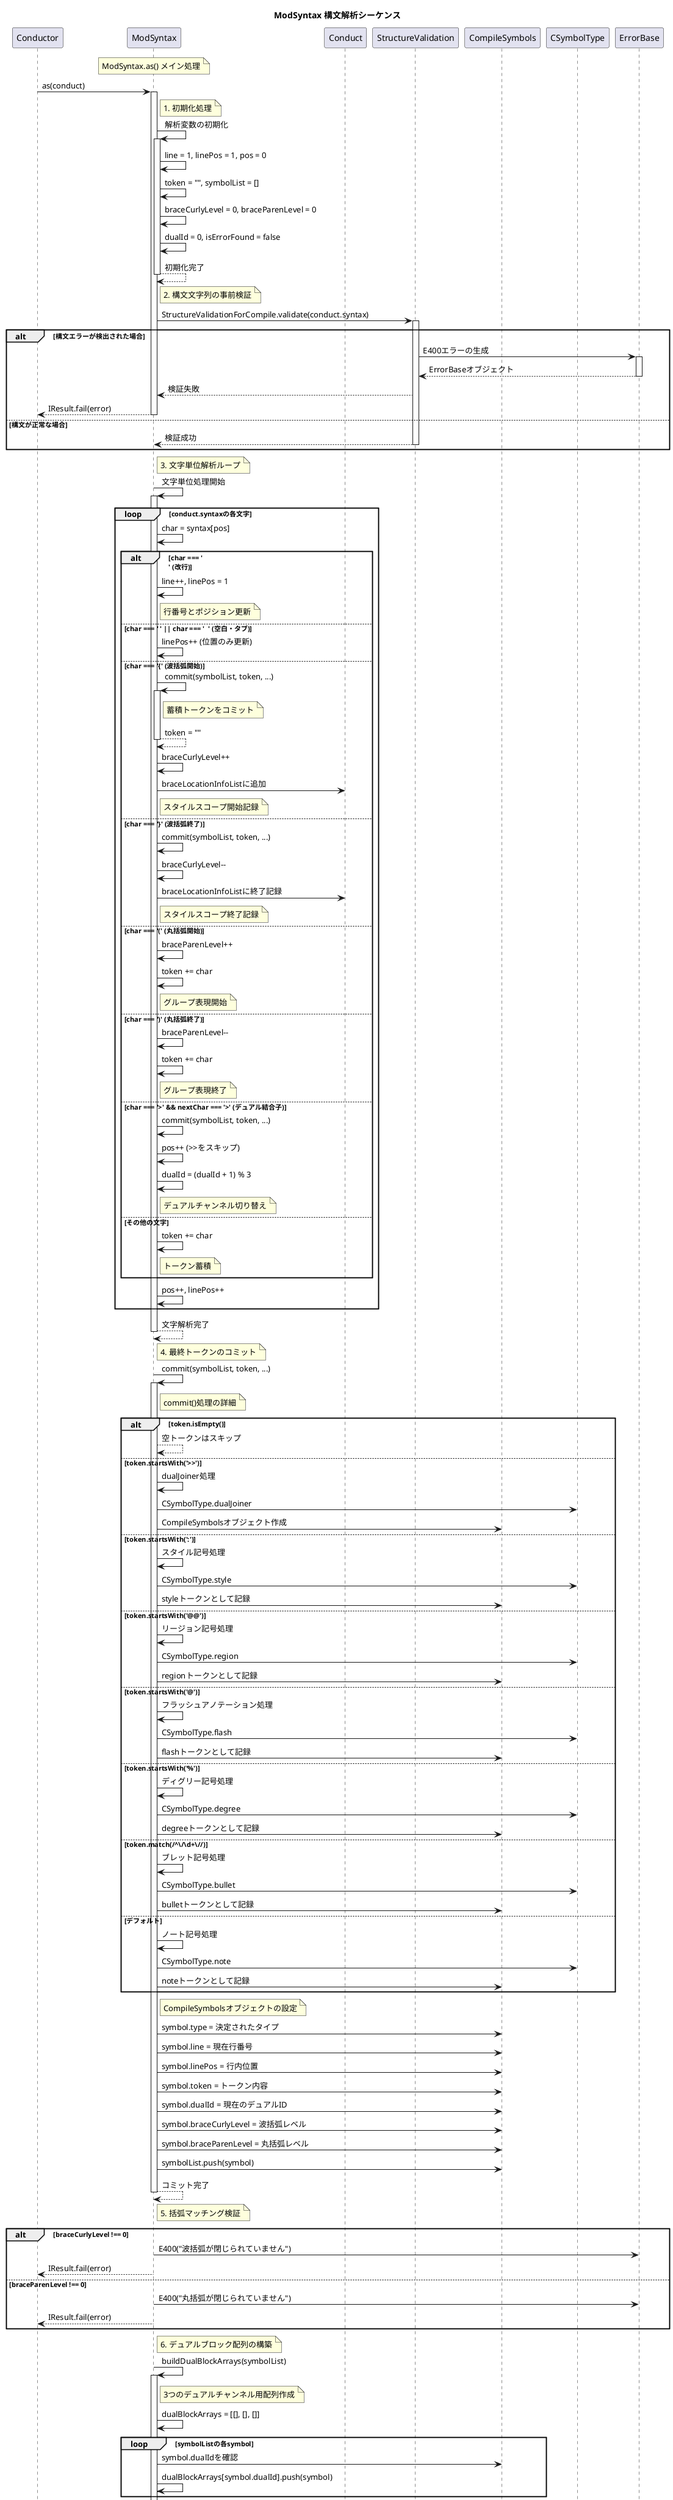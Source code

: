 @startuml modsyntax-parsing
title ModSyntax 構文解析シーケンス

participant "Conductor" as C
participant "ModSyntax" as MS
participant "Conduct" as CD
participant "StructureValidation" as SV
participant "CompileSymbols" as CS
participant "CSymbolType" as ST
participant "ErrorBase" as EB

note over MS: ModSyntax.as() メイン処理

C -> MS: as(conduct)
activate MS

note right of MS: 1. 初期化処理
MS -> MS: 解析変数の初期化
activate MS

MS -> MS: line = 1, linePos = 1, pos = 0
MS -> MS: token = "", symbolList = []
MS -> MS: braceCurlyLevel = 0, braceParenLevel = 0
MS -> MS: dualId = 0, isErrorFound = false

MS --> MS: 初期化完了
deactivate MS

note right of MS: 2. 構文文字列の事前検証
MS -> SV: StructureValidationForCompile.validate(conduct.syntax)
activate SV

alt 構文エラーが検出された場合
    SV -> EB: E400エラーの生成
    activate EB
    EB --> SV: ErrorBaseオブジェクト
    deactivate EB
    SV --> MS: 検証失敗
    MS --> C: IResult.fail(error)
    deactivate MS
else 構文が正常な場合
    SV --> MS: 検証成功
    deactivate SV
end

note right of MS: 3. 文字単位解析ループ
MS -> MS: 文字単位処理開始
activate MS

loop conduct.syntaxの各文字
    MS -> MS: char = syntax[pos]
    
    alt char === '\n' (改行)
        MS -> MS: line++, linePos = 1
        note right of MS: 行番号とポジション更新
    else char === ' ' || char === '\t' (空白・タブ)
        MS -> MS: linePos++ (位置のみ更新)
    else char === '{' (波括弧開始)
        MS -> MS: commit(symbolList, token, ...)
        activate MS
        note right of MS: 蓄積トークンをコミット
        MS --> MS: token = ""
        deactivate MS
        MS -> MS: braceCurlyLevel++
        MS -> CD: braceLocationInfoListに追加
        note right of MS: スタイルスコープ開始記録
    else char === '}' (波括弧終了)
        MS -> MS: commit(symbolList, token, ...)
        MS -> MS: braceCurlyLevel--
        MS -> CD: braceLocationInfoListに終了記録
        note right of MS: スタイルスコープ終了記録
    else char === '(' (丸括弧開始)
        MS -> MS: braceParenLevel++
        MS -> MS: token += char
        note right of MS: グループ表現開始
    else char === ')' (丸括弧終了)
        MS -> MS: braceParenLevel--
        MS -> MS: token += char
        note right of MS: グループ表現終了
    else char === '>' && nextChar === '>' (デュアル結合子)
        MS -> MS: commit(symbolList, token, ...)
        MS -> MS: pos++ (>>をスキップ)
        MS -> MS: dualId = (dualId + 1) % 3
        note right of MS: デュアルチャンネル切り替え
    else その他の文字
        MS -> MS: token += char
        note right of MS: トークン蓄積
    end
    
    MS -> MS: pos++, linePos++
end

MS --> MS: 文字解析完了
deactivate MS

note right of MS: 4. 最終トークンのコミット
MS -> MS: commit(symbolList, token, ...)
activate MS

note right of MS: commit()処理の詳細
alt token.isEmpty()
    MS --> MS: 空トークンはスキップ
else token.startsWith('>>')
    MS -> MS: dualJoiner処理
    MS -> ST: CSymbolType.dualJoiner
    MS -> CS: CompileSymbolsオブジェクト作成
else token.startsWith(':')
    MS -> MS: スタイル記号処理
    MS -> ST: CSymbolType.style
    MS -> CS: styleトークンとして記録
else token.startsWith('@@')
    MS -> MS: リージョン記号処理
    MS -> ST: CSymbolType.region
    MS -> CS: regionトークンとして記録
else token.startsWith('@')
    MS -> MS: フラッシュアノテーション処理
    MS -> ST: CSymbolType.flash
    MS -> CS: flashトークンとして記録
else token.startsWith('%')
    MS -> MS: ディグリー記号処理
    MS -> ST: CSymbolType.degree
    MS -> CS: degreeトークンとして記録
else token.match(/^\/\d+\//)
    MS -> MS: ブレット記号処理
    MS -> ST: CSymbolType.bullet
    MS -> CS: bulletトークンとして記録
else デフォルト
    MS -> MS: ノート記号処理
    MS -> ST: CSymbolType.note
    MS -> CS: noteトークンとして記録
end

note right of MS: CompileSymbolsオブジェクトの設定
MS -> CS: symbol.type = 決定されたタイプ
MS -> CS: symbol.line = 現在行番号
MS -> CS: symbol.linePos = 行内位置
MS -> CS: symbol.token = トークン内容
MS -> CS: symbol.dualId = 現在のデュアルID
MS -> CS: symbol.braceCurlyLevel = 波括弧レベル
MS -> CS: symbol.braceParenLevel = 丸括弧レベル

MS -> CS: symbolList.push(symbol)
MS --> MS: コミット完了
deactivate MS

note right of MS: 5. 括弧マッチング検証
alt braceCurlyLevel !== 0
    MS -> EB: E400("波括弧が閉じられていません")
    MS --> C: IResult.fail(error)
    deactivate MS
else braceParenLevel !== 0
    MS -> EB: E400("丸括弧が閉じられていません")
    MS --> C: IResult.fail(error)
    deactivate MS
end

note right of MS: 6. デュアルブロック配列の構築
MS -> MS: buildDualBlockArrays(symbolList)
activate MS

note right of MS: 3つのデュアルチャンネル用配列作成
MS -> MS: dualBlockArrays = [[], [], []]

loop symbolListの各symbol
    MS -> CS: symbol.dualIdを確認
    MS -> MS: dualBlockArrays[symbol.dualId].push(symbol)
end

MS --> MS: デュアルブロック配列完了
deactivate MS

note right of MS: 7. 位置情報の記録
MS -> CD: locationInfoList = 位置情報配列
MS -> CD: braceLocationInfoList = 括弧位置情報配列

MS --> C: IResult.ok(dualBlockArrays)
deactivate MS

note over MS: ModSyntax解析の特徴

note right of MS
    **解析アルゴリズムの特徴**
    
    - 文字単位の線形解析
    - 状態管理による文脈解析
    - 括弧階層の追跡
    - デュアルチャンネル対応
    - エディタ連携用位置情報記録
end note

note left of MS
    **トークン分類優先順位**
    
    1. デュアル結合子 (>>)
    2. スタイル記号 (:)
    3. リージョン記号 (@@)
    4. フラッシュ記号 (@)
    5. ディグリー記号 (%)
    6. ブレット記号 (/\d+/)
    7. ノート記号 (デフォルト)
end note

note over CD
    **位置情報管理**
    
    - エディタカーソル位置追跡
    - 構文エラー位置特定
    - スタイルスコープ管理
    - デバッグ情報提供
end note

@enduml